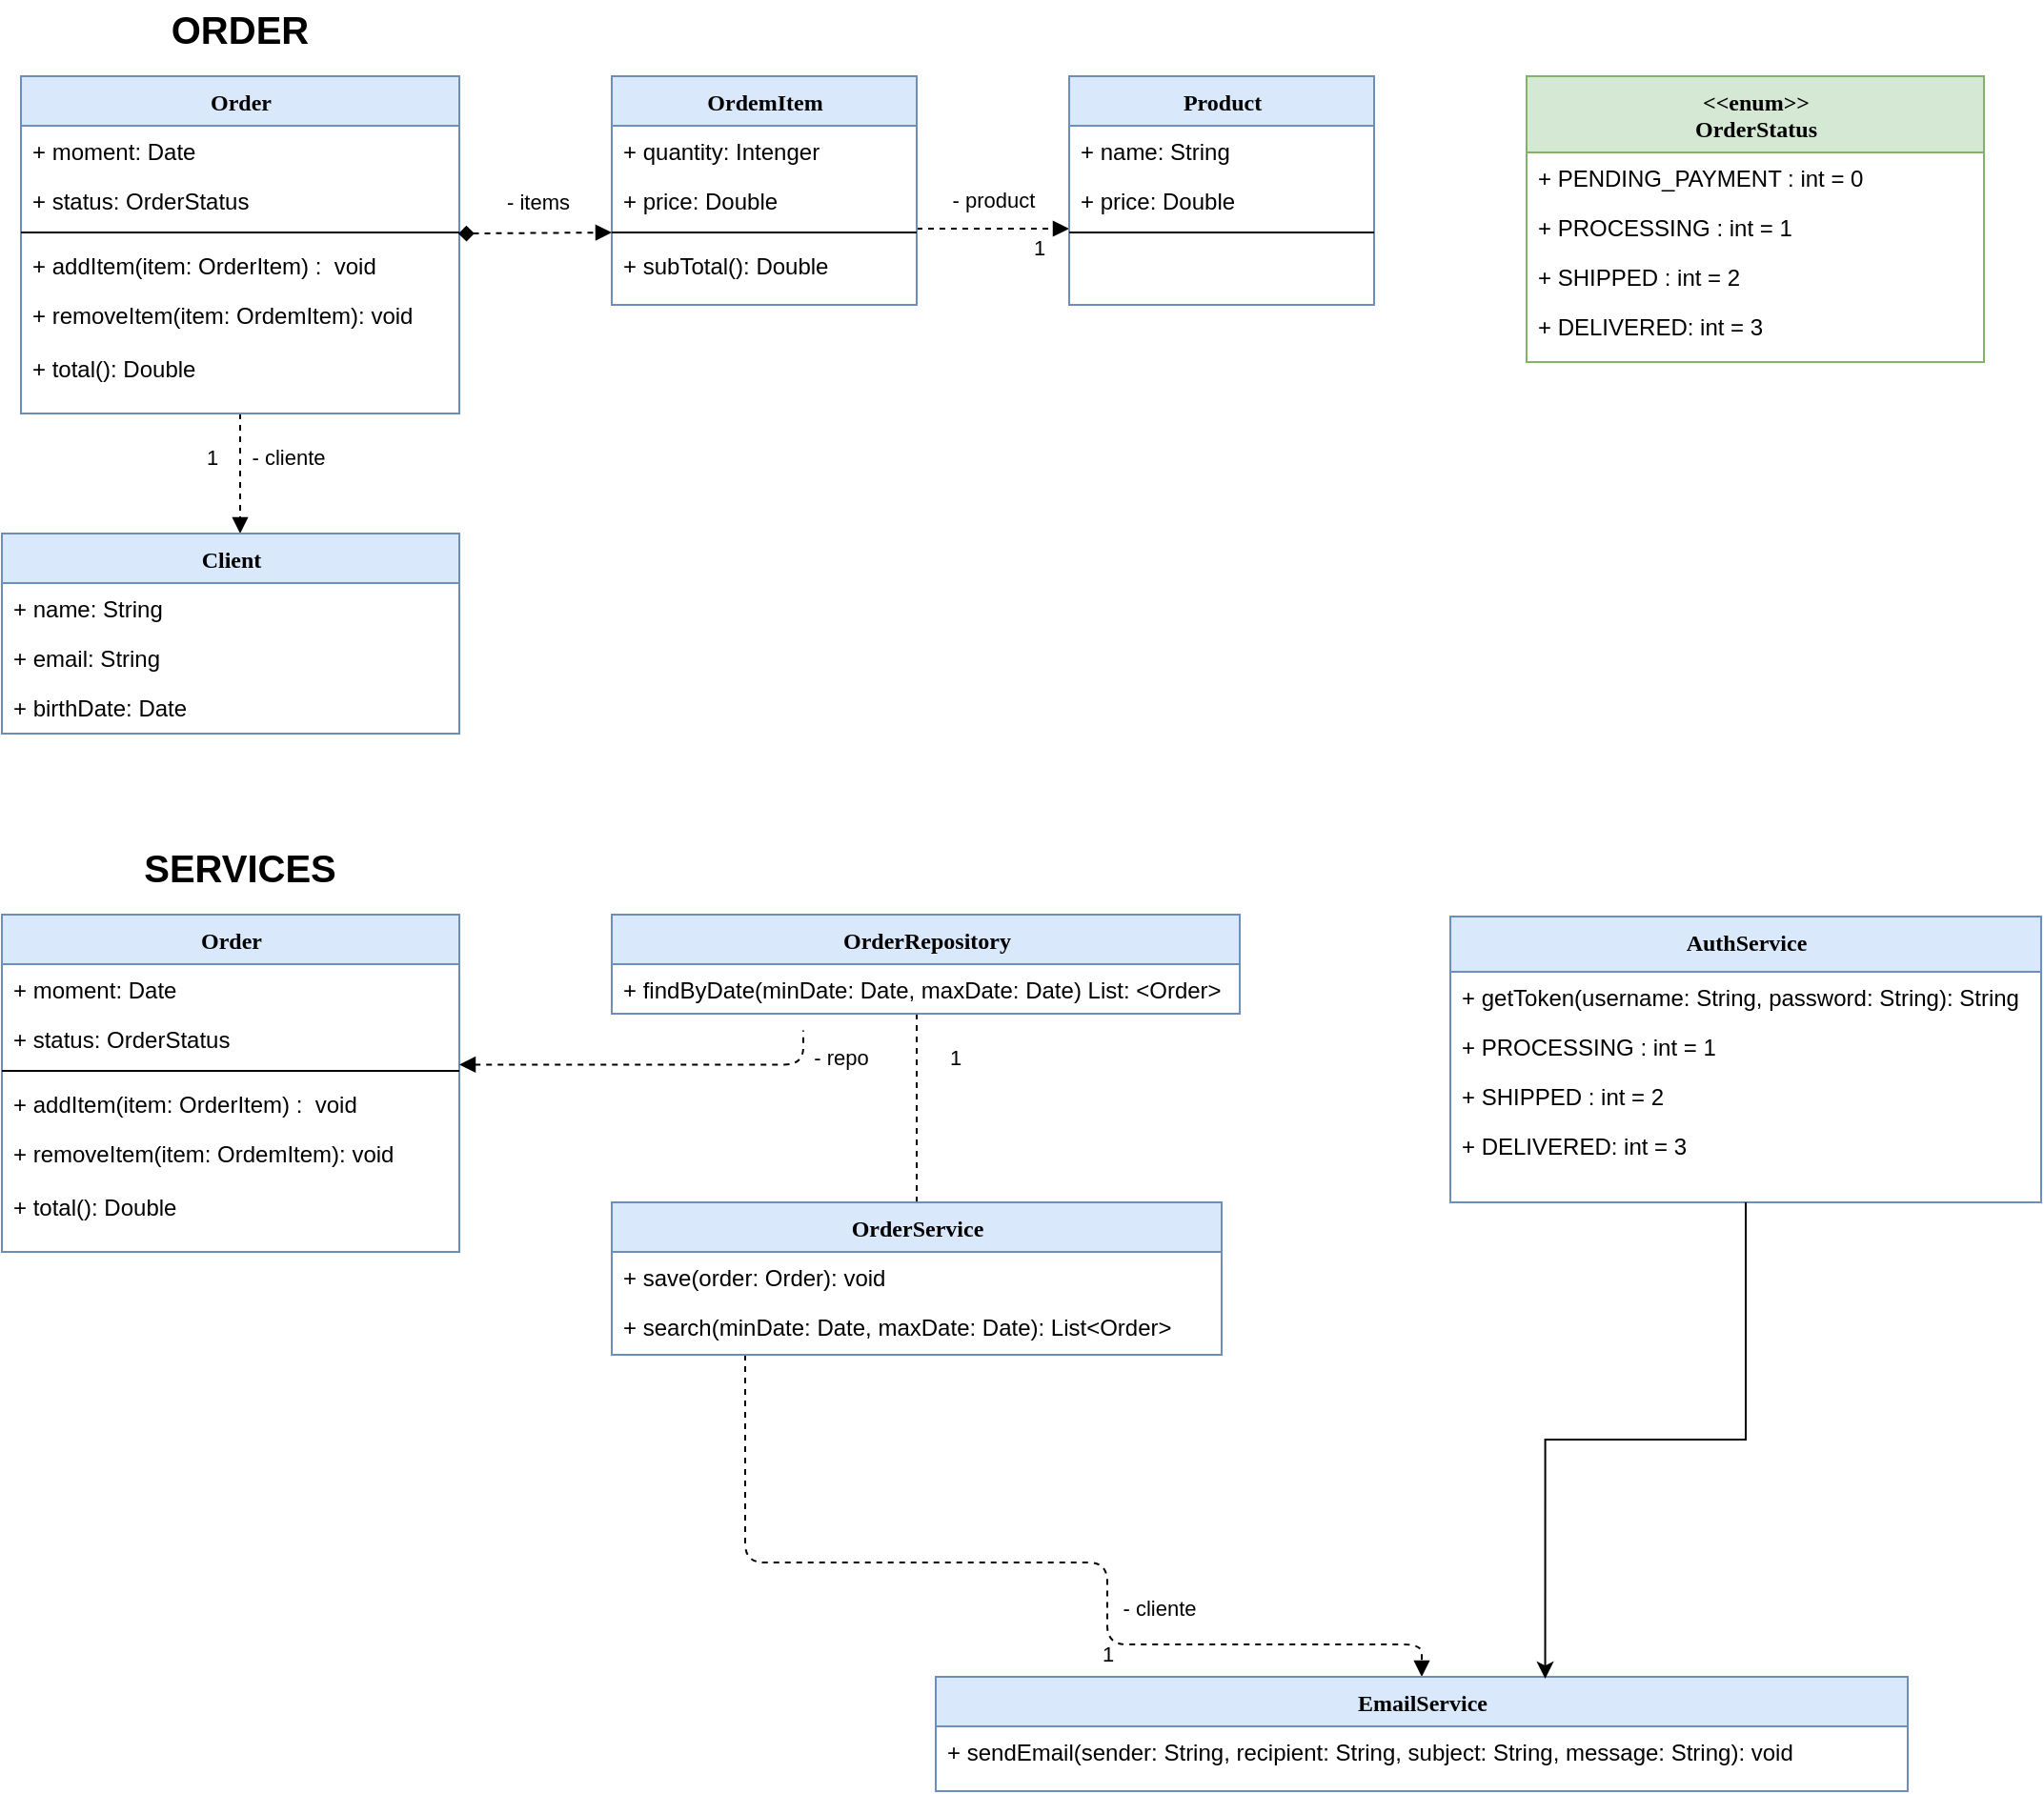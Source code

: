 <mxfile version="24.5.4" type="github">
  <diagram name="Page-1" id="9f46799a-70d6-7492-0946-bef42562c5a5">
    <mxGraphModel dx="1687" dy="878" grid="1" gridSize="10" guides="1" tooltips="1" connect="1" arrows="1" fold="1" page="1" pageScale="1" pageWidth="1100" pageHeight="850" background="none" math="0" shadow="0">
      <root>
        <mxCell id="0" />
        <mxCell id="1" parent="0" />
        <mxCell id="78961159f06e98e8-123" style="edgeStyle=orthogonalEdgeStyle;html=1;labelBackgroundColor=none;startFill=0;startSize=8;endArrow=block;endFill=1;endSize=6;fontFamily=Verdana;fontSize=12;dashed=1;" parent="1" source="78961159f06e98e8-17" target="78961159f06e98e8-69" edge="1">
          <mxGeometry relative="1" as="geometry">
            <Array as="points">
              <mxPoint x="200" y="390" />
              <mxPoint x="160" y="390" />
            </Array>
          </mxGeometry>
        </mxCell>
        <mxCell id="PZ1obBm4qTYsipL41cJ--20" value="- cliente" style="edgeLabel;html=1;align=center;verticalAlign=middle;resizable=0;points=[];" parent="78961159f06e98e8-123" vertex="1" connectable="0">
          <mxGeometry x="0.015" relative="1" as="geometry">
            <mxPoint x="25" y="-9" as="offset" />
          </mxGeometry>
        </mxCell>
        <mxCell id="PZ1obBm4qTYsipL41cJ--21" value="1" style="edgeLabel;html=1;align=center;verticalAlign=middle;resizable=0;points=[];" parent="78961159f06e98e8-123" vertex="1" connectable="0">
          <mxGeometry x="-0.167" relative="1" as="geometry">
            <mxPoint x="-15" y="-3" as="offset" />
          </mxGeometry>
        </mxCell>
        <mxCell id="78961159f06e98e8-17" value="Order" style="swimlane;html=1;fontStyle=1;align=center;verticalAlign=top;childLayout=stackLayout;horizontal=1;startSize=26;horizontalStack=0;resizeParent=1;resizeLast=0;collapsible=1;marginBottom=0;swimlaneFillColor=#ffffff;rounded=0;shadow=0;comic=0;labelBackgroundColor=none;strokeWidth=1;fillColor=#dae8fc;fontFamily=Verdana;fontSize=12;strokeColor=#6c8ebf;" parent="1" vertex="1">
          <mxGeometry x="90" y="80" width="230" height="177" as="geometry" />
        </mxCell>
        <mxCell id="78961159f06e98e8-21" value="+ moment: Date" style="text;html=1;strokeColor=none;fillColor=none;align=left;verticalAlign=top;spacingLeft=4;spacingRight=4;whiteSpace=wrap;overflow=hidden;rotatable=0;points=[[0,0.5],[1,0.5]];portConstraint=eastwest;" parent="78961159f06e98e8-17" vertex="1">
          <mxGeometry y="26" width="230" height="26" as="geometry" />
        </mxCell>
        <mxCell id="78961159f06e98e8-23" value="+ status: OrderStatus" style="text;html=1;strokeColor=none;fillColor=none;align=left;verticalAlign=top;spacingLeft=4;spacingRight=4;whiteSpace=wrap;overflow=hidden;rotatable=0;points=[[0,0.5],[1,0.5]];portConstraint=eastwest;" parent="78961159f06e98e8-17" vertex="1">
          <mxGeometry y="52" width="230" height="26" as="geometry" />
        </mxCell>
        <mxCell id="78961159f06e98e8-19" value="" style="line;html=1;strokeWidth=1;fillColor=none;align=left;verticalAlign=middle;spacingTop=-1;spacingLeft=3;spacingRight=3;rotatable=0;labelPosition=right;points=[];portConstraint=eastwest;" parent="78961159f06e98e8-17" vertex="1">
          <mxGeometry y="78" width="230" height="8" as="geometry" />
        </mxCell>
        <mxCell id="78961159f06e98e8-20" value="+ addItem(item: OrderItem) :&amp;nbsp; void" style="text;html=1;strokeColor=none;fillColor=none;align=left;verticalAlign=top;spacingLeft=4;spacingRight=4;whiteSpace=wrap;overflow=hidden;rotatable=0;points=[[0,0.5],[1,0.5]];portConstraint=eastwest;" parent="78961159f06e98e8-17" vertex="1">
          <mxGeometry y="86" width="230" height="26" as="geometry" />
        </mxCell>
        <mxCell id="78961159f06e98e8-27" value="+ removeItem(item: OrdemItem): void" style="text;html=1;strokeColor=none;fillColor=none;align=left;verticalAlign=top;spacingLeft=4;spacingRight=4;whiteSpace=wrap;overflow=hidden;rotatable=0;points=[[0,0.5],[1,0.5]];portConstraint=eastwest;" parent="78961159f06e98e8-17" vertex="1">
          <mxGeometry y="112" width="230" height="28" as="geometry" />
        </mxCell>
        <mxCell id="PZ1obBm4qTYsipL41cJ--2" value="+ total(): Double" style="text;html=1;strokeColor=none;fillColor=none;align=left;verticalAlign=top;spacingLeft=4;spacingRight=4;whiteSpace=wrap;overflow=hidden;rotatable=0;points=[[0,0.5],[1,0.5]];portConstraint=eastwest;" parent="78961159f06e98e8-17" vertex="1">
          <mxGeometry y="140" width="230" height="30" as="geometry" />
        </mxCell>
        <mxCell id="78961159f06e98e8-122" style="edgeStyle=elbowEdgeStyle;html=1;labelBackgroundColor=none;startFill=0;startSize=8;endArrow=block;endFill=1;endSize=6;fontFamily=Verdana;fontSize=12;elbow=horizontal;dashed=1;" parent="1" source="78961159f06e98e8-30" target="78961159f06e98e8-43" edge="1">
          <mxGeometry relative="1" as="geometry">
            <Array as="points">
              <mxPoint x="600" y="160" />
            </Array>
          </mxGeometry>
        </mxCell>
        <mxCell id="PZ1obBm4qTYsipL41cJ--6" value="- product" style="edgeLabel;html=1;align=center;verticalAlign=middle;resizable=0;points=[];" parent="78961159f06e98e8-122" vertex="1" connectable="0">
          <mxGeometry x="-0.333" y="-2" relative="1" as="geometry">
            <mxPoint x="13" y="-17" as="offset" />
          </mxGeometry>
        </mxCell>
        <mxCell id="PZ1obBm4qTYsipL41cJ--19" value="1" style="edgeLabel;html=1;align=center;verticalAlign=middle;resizable=0;points=[];" parent="78961159f06e98e8-122" vertex="1" connectable="0">
          <mxGeometry x="0.592" relative="1" as="geometry">
            <mxPoint y="10" as="offset" />
          </mxGeometry>
        </mxCell>
        <mxCell id="78961159f06e98e8-30" value="OrdemItem" style="swimlane;html=1;fontStyle=1;align=center;verticalAlign=top;childLayout=stackLayout;horizontal=1;startSize=26;horizontalStack=0;resizeParent=1;resizeLast=0;collapsible=1;marginBottom=0;swimlaneFillColor=#ffffff;rounded=0;shadow=0;comic=0;labelBackgroundColor=none;strokeWidth=1;fillColor=#dae8fc;fontFamily=Verdana;fontSize=12;strokeColor=#6c8ebf;" parent="1" vertex="1">
          <mxGeometry x="400" y="80" width="160" height="120" as="geometry" />
        </mxCell>
        <mxCell id="78961159f06e98e8-31" value="+ quantity: Intenger" style="text;html=1;strokeColor=none;fillColor=none;align=left;verticalAlign=top;spacingLeft=4;spacingRight=4;whiteSpace=wrap;overflow=hidden;rotatable=0;points=[[0,0.5],[1,0.5]];portConstraint=eastwest;" parent="78961159f06e98e8-30" vertex="1">
          <mxGeometry y="26" width="160" height="26" as="geometry" />
        </mxCell>
        <mxCell id="78961159f06e98e8-32" value="+ price: Double" style="text;html=1;strokeColor=none;fillColor=none;align=left;verticalAlign=top;spacingLeft=4;spacingRight=4;whiteSpace=wrap;overflow=hidden;rotatable=0;points=[[0,0.5],[1,0.5]];portConstraint=eastwest;" parent="78961159f06e98e8-30" vertex="1">
          <mxGeometry y="52" width="160" height="26" as="geometry" />
        </mxCell>
        <mxCell id="PZ1obBm4qTYsipL41cJ--14" value="" style="line;html=1;strokeWidth=1;fillColor=none;align=left;verticalAlign=middle;spacingTop=-1;spacingLeft=3;spacingRight=3;rotatable=0;labelPosition=right;points=[];portConstraint=eastwest;" parent="78961159f06e98e8-30" vertex="1">
          <mxGeometry y="78" width="160" height="8" as="geometry" />
        </mxCell>
        <mxCell id="78961159f06e98e8-39" value="+ subTotal(): Double" style="text;html=1;strokeColor=none;fillColor=none;align=left;verticalAlign=top;spacingLeft=4;spacingRight=4;whiteSpace=wrap;overflow=hidden;rotatable=0;points=[[0,0.5],[1,0.5]];portConstraint=eastwest;" parent="78961159f06e98e8-30" vertex="1">
          <mxGeometry y="86" width="160" height="26" as="geometry" />
        </mxCell>
        <mxCell id="78961159f06e98e8-43" value="Product" style="swimlane;html=1;fontStyle=1;align=center;verticalAlign=top;childLayout=stackLayout;horizontal=1;startSize=26;horizontalStack=0;resizeParent=1;resizeLast=0;collapsible=1;marginBottom=0;swimlaneFillColor=#ffffff;rounded=0;shadow=0;comic=0;labelBackgroundColor=none;strokeWidth=1;fillColor=#dae8fc;fontFamily=Verdana;fontSize=12;strokeColor=#6c8ebf;" parent="1" vertex="1">
          <mxGeometry x="640" y="80" width="160" height="120" as="geometry" />
        </mxCell>
        <mxCell id="78961159f06e98e8-44" value="+ name: String" style="text;html=1;strokeColor=none;fillColor=none;align=left;verticalAlign=top;spacingLeft=4;spacingRight=4;whiteSpace=wrap;overflow=hidden;rotatable=0;points=[[0,0.5],[1,0.5]];portConstraint=eastwest;" parent="78961159f06e98e8-43" vertex="1">
          <mxGeometry y="26" width="160" height="26" as="geometry" />
        </mxCell>
        <mxCell id="78961159f06e98e8-49" value="+ price: Double" style="text;html=1;strokeColor=none;fillColor=none;align=left;verticalAlign=top;spacingLeft=4;spacingRight=4;whiteSpace=wrap;overflow=hidden;rotatable=0;points=[[0,0.5],[1,0.5]];portConstraint=eastwest;" parent="78961159f06e98e8-43" vertex="1">
          <mxGeometry y="52" width="160" height="26" as="geometry" />
        </mxCell>
        <mxCell id="78961159f06e98e8-51" value="" style="line;html=1;strokeWidth=1;fillColor=none;align=left;verticalAlign=middle;spacingTop=-1;spacingLeft=3;spacingRight=3;rotatable=0;labelPosition=right;points=[];portConstraint=eastwest;" parent="78961159f06e98e8-43" vertex="1">
          <mxGeometry y="78" width="160" height="8" as="geometry" />
        </mxCell>
        <mxCell id="78961159f06e98e8-69" value="Client" style="swimlane;html=1;fontStyle=1;align=center;verticalAlign=top;childLayout=stackLayout;horizontal=1;startSize=26;horizontalStack=0;resizeParent=1;resizeLast=0;collapsible=1;marginBottom=0;swimlaneFillColor=#ffffff;rounded=0;shadow=0;comic=0;labelBackgroundColor=none;strokeWidth=1;fillColor=#dae8fc;fontFamily=Verdana;fontSize=12;strokeColor=#6c8ebf;" parent="1" vertex="1">
          <mxGeometry x="80" y="320" width="240" height="105" as="geometry" />
        </mxCell>
        <mxCell id="78961159f06e98e8-70" value="+ name: String" style="text;html=1;strokeColor=none;fillColor=none;align=left;verticalAlign=top;spacingLeft=4;spacingRight=4;whiteSpace=wrap;overflow=hidden;rotatable=0;points=[[0,0.5],[1,0.5]];portConstraint=eastwest;" parent="78961159f06e98e8-69" vertex="1">
          <mxGeometry y="26" width="240" height="26" as="geometry" />
        </mxCell>
        <mxCell id="78961159f06e98e8-71" value="+ email: String" style="text;html=1;strokeColor=none;fillColor=none;align=left;verticalAlign=top;spacingLeft=4;spacingRight=4;whiteSpace=wrap;overflow=hidden;rotatable=0;points=[[0,0.5],[1,0.5]];portConstraint=eastwest;" parent="78961159f06e98e8-69" vertex="1">
          <mxGeometry y="52" width="240" height="26" as="geometry" />
        </mxCell>
        <mxCell id="78961159f06e98e8-75" value="+ birthDate: Date" style="text;html=1;strokeColor=none;fillColor=none;align=left;verticalAlign=top;spacingLeft=4;spacingRight=4;whiteSpace=wrap;overflow=hidden;rotatable=0;points=[[0,0.5],[1,0.5]];portConstraint=eastwest;" parent="78961159f06e98e8-69" vertex="1">
          <mxGeometry y="78" width="240" height="26" as="geometry" />
        </mxCell>
        <mxCell id="78961159f06e98e8-108" value="&amp;lt;&amp;lt;enum&amp;gt;&amp;gt;&lt;div&gt;OrderStatus&lt;/div&gt;" style="swimlane;html=1;fontStyle=1;align=center;verticalAlign=top;childLayout=stackLayout;horizontal=1;startSize=40;horizontalStack=0;resizeParent=1;resizeLast=0;collapsible=1;marginBottom=0;swimlaneFillColor=#ffffff;rounded=0;shadow=0;comic=0;labelBackgroundColor=none;strokeWidth=1;fillColor=#d5e8d4;fontFamily=Verdana;fontSize=12;strokeColor=#82b366;" parent="1" vertex="1">
          <mxGeometry x="880" y="80" width="240" height="150" as="geometry" />
        </mxCell>
        <mxCell id="78961159f06e98e8-117" value="+ PENDING_PAYMENT : int = 0" style="text;html=1;strokeColor=none;fillColor=none;align=left;verticalAlign=top;spacingLeft=4;spacingRight=4;whiteSpace=wrap;overflow=hidden;rotatable=0;points=[[0,0.5],[1,0.5]];portConstraint=eastwest;" parent="78961159f06e98e8-108" vertex="1">
          <mxGeometry y="40" width="240" height="26" as="geometry" />
        </mxCell>
        <mxCell id="PZ1obBm4qTYsipL41cJ--10" value="+ PROCESSING : int = 1" style="text;html=1;strokeColor=none;fillColor=none;align=left;verticalAlign=top;spacingLeft=4;spacingRight=4;whiteSpace=wrap;overflow=hidden;rotatable=0;points=[[0,0.5],[1,0.5]];portConstraint=eastwest;" parent="78961159f06e98e8-108" vertex="1">
          <mxGeometry y="66" width="240" height="26" as="geometry" />
        </mxCell>
        <mxCell id="PZ1obBm4qTYsipL41cJ--11" value="+ SHIPPED : int = 2" style="text;html=1;strokeColor=none;fillColor=none;align=left;verticalAlign=top;spacingLeft=4;spacingRight=4;whiteSpace=wrap;overflow=hidden;rotatable=0;points=[[0,0.5],[1,0.5]];portConstraint=eastwest;" parent="78961159f06e98e8-108" vertex="1">
          <mxGeometry y="92" width="240" height="26" as="geometry" />
        </mxCell>
        <mxCell id="PZ1obBm4qTYsipL41cJ--12" value="+ DELIVERED: int = 3" style="text;html=1;strokeColor=none;fillColor=none;align=left;verticalAlign=top;spacingLeft=4;spacingRight=4;whiteSpace=wrap;overflow=hidden;rotatable=0;points=[[0,0.5],[1,0.5]];portConstraint=eastwest;" parent="78961159f06e98e8-108" vertex="1">
          <mxGeometry y="118" width="240" height="26" as="geometry" />
        </mxCell>
        <mxCell id="PZ1obBm4qTYsipL41cJ--3" style="edgeStyle=elbowEdgeStyle;html=1;labelBackgroundColor=none;startFill=1;endArrow=block;endFill=1;fontFamily=Verdana;fontSize=12;elbow=vertical;dashed=1;exitX=0.998;exitY=0.572;exitDx=0;exitDy=0;exitPerimeter=0;startArrow=diamond;" parent="1" source="78961159f06e98e8-19" target="78961159f06e98e8-30" edge="1">
          <mxGeometry relative="1" as="geometry">
            <mxPoint x="420" y="176.5" as="sourcePoint" />
            <mxPoint x="440" y="170" as="targetPoint" />
            <Array as="points">
              <mxPoint x="360" y="162" />
              <mxPoint x="550" y="121.5" />
              <mxPoint x="440" y="120.5" />
            </Array>
          </mxGeometry>
        </mxCell>
        <mxCell id="PZ1obBm4qTYsipL41cJ--4" value="- items" style="edgeLabel;html=1;align=center;verticalAlign=middle;resizable=0;points=[];" parent="PZ1obBm4qTYsipL41cJ--3" vertex="1" connectable="0">
          <mxGeometry x="0.27" y="1" relative="1" as="geometry">
            <mxPoint x="-10" y="-15" as="offset" />
          </mxGeometry>
        </mxCell>
        <mxCell id="PZ1obBm4qTYsipL41cJ--23" value="&lt;b&gt;&lt;font style=&quot;font-size: 20px;&quot;&gt;ORDER&lt;/font&gt;&lt;/b&gt;" style="text;strokeColor=none;align=center;fillColor=none;html=1;verticalAlign=middle;whiteSpace=wrap;rounded=0;" parent="1" vertex="1">
          <mxGeometry x="90" y="40" width="230" height="30" as="geometry" />
        </mxCell>
        <mxCell id="PZ1obBm4qTYsipL41cJ--24" value="&lt;b&gt;&lt;font style=&quot;font-size: 20px;&quot;&gt;SERVICES&lt;/font&gt;&lt;/b&gt;" style="text;strokeColor=none;align=center;fillColor=none;html=1;verticalAlign=middle;whiteSpace=wrap;rounded=0;" parent="1" vertex="1">
          <mxGeometry x="90" y="480" width="230" height="30" as="geometry" />
        </mxCell>
        <mxCell id="PZ1obBm4qTYsipL41cJ--25" style="edgeStyle=orthogonalEdgeStyle;html=1;labelBackgroundColor=none;startFill=0;startSize=8;endArrow=block;endFill=1;endSize=6;fontFamily=Verdana;fontSize=12;dashed=1;" parent="1" source="PZ1obBm4qTYsipL41cJ--43" target="PZ1obBm4qTYsipL41cJ--47" edge="1">
          <mxGeometry relative="1" as="geometry">
            <Array as="points">
              <mxPoint x="470" y="860" />
              <mxPoint x="660" y="860" />
              <mxPoint x="660" y="903" />
            </Array>
          </mxGeometry>
        </mxCell>
        <mxCell id="PZ1obBm4qTYsipL41cJ--26" value="- cliente" style="edgeLabel;html=1;align=center;verticalAlign=middle;resizable=0;points=[];" parent="PZ1obBm4qTYsipL41cJ--25" vertex="1" connectable="0">
          <mxGeometry x="0.015" relative="1" as="geometry">
            <mxPoint x="60" y="24" as="offset" />
          </mxGeometry>
        </mxCell>
        <mxCell id="PZ1obBm4qTYsipL41cJ--27" value="1" style="edgeLabel;html=1;align=center;verticalAlign=middle;resizable=0;points=[];" parent="PZ1obBm4qTYsipL41cJ--25" vertex="1" connectable="0">
          <mxGeometry x="-0.167" relative="1" as="geometry">
            <mxPoint x="81" y="48" as="offset" />
          </mxGeometry>
        </mxCell>
        <mxCell id="PZ1obBm4qTYsipL41cJ--28" value="Order" style="swimlane;html=1;fontStyle=1;align=center;verticalAlign=top;childLayout=stackLayout;horizontal=1;startSize=26;horizontalStack=0;resizeParent=1;resizeLast=0;collapsible=1;marginBottom=0;swimlaneFillColor=#ffffff;rounded=0;shadow=0;comic=0;labelBackgroundColor=none;strokeWidth=1;fillColor=#dae8fc;fontFamily=Verdana;fontSize=12;strokeColor=#6c8ebf;" parent="1" vertex="1">
          <mxGeometry x="80" y="520" width="240" height="177" as="geometry" />
        </mxCell>
        <mxCell id="PZ1obBm4qTYsipL41cJ--29" value="+ moment: Date" style="text;html=1;strokeColor=none;fillColor=none;align=left;verticalAlign=top;spacingLeft=4;spacingRight=4;whiteSpace=wrap;overflow=hidden;rotatable=0;points=[[0,0.5],[1,0.5]];portConstraint=eastwest;" parent="PZ1obBm4qTYsipL41cJ--28" vertex="1">
          <mxGeometry y="26" width="240" height="26" as="geometry" />
        </mxCell>
        <mxCell id="PZ1obBm4qTYsipL41cJ--30" value="+ status: OrderStatus" style="text;html=1;strokeColor=none;fillColor=none;align=left;verticalAlign=top;spacingLeft=4;spacingRight=4;whiteSpace=wrap;overflow=hidden;rotatable=0;points=[[0,0.5],[1,0.5]];portConstraint=eastwest;" parent="PZ1obBm4qTYsipL41cJ--28" vertex="1">
          <mxGeometry y="52" width="240" height="26" as="geometry" />
        </mxCell>
        <mxCell id="PZ1obBm4qTYsipL41cJ--31" value="" style="line;html=1;strokeWidth=1;fillColor=none;align=left;verticalAlign=middle;spacingTop=-1;spacingLeft=3;spacingRight=3;rotatable=0;labelPosition=right;points=[];portConstraint=eastwest;" parent="PZ1obBm4qTYsipL41cJ--28" vertex="1">
          <mxGeometry y="78" width="240" height="8" as="geometry" />
        </mxCell>
        <mxCell id="PZ1obBm4qTYsipL41cJ--32" value="+ addItem(item: OrderItem) :&amp;nbsp; void" style="text;html=1;strokeColor=none;fillColor=none;align=left;verticalAlign=top;spacingLeft=4;spacingRight=4;whiteSpace=wrap;overflow=hidden;rotatable=0;points=[[0,0.5],[1,0.5]];portConstraint=eastwest;" parent="PZ1obBm4qTYsipL41cJ--28" vertex="1">
          <mxGeometry y="86" width="240" height="26" as="geometry" />
        </mxCell>
        <mxCell id="PZ1obBm4qTYsipL41cJ--33" value="+ removeItem(item: OrdemItem): void" style="text;html=1;strokeColor=none;fillColor=none;align=left;verticalAlign=top;spacingLeft=4;spacingRight=4;whiteSpace=wrap;overflow=hidden;rotatable=0;points=[[0,0.5],[1,0.5]];portConstraint=eastwest;" parent="PZ1obBm4qTYsipL41cJ--28" vertex="1">
          <mxGeometry y="112" width="240" height="28" as="geometry" />
        </mxCell>
        <mxCell id="PZ1obBm4qTYsipL41cJ--34" value="+ total(): Double" style="text;html=1;strokeColor=none;fillColor=none;align=left;verticalAlign=top;spacingLeft=4;spacingRight=4;whiteSpace=wrap;overflow=hidden;rotatable=0;points=[[0,0.5],[1,0.5]];portConstraint=eastwest;" parent="PZ1obBm4qTYsipL41cJ--28" vertex="1">
          <mxGeometry y="140" width="240" height="30" as="geometry" />
        </mxCell>
        <mxCell id="PZ1obBm4qTYsipL41cJ--35" style="edgeStyle=elbowEdgeStyle;html=1;labelBackgroundColor=none;startFill=0;startSize=8;endArrow=none;endFill=0;endSize=6;fontFamily=Verdana;fontSize=12;elbow=horizontal;dashed=1;" parent="1" source="PZ1obBm4qTYsipL41cJ--38" target="PZ1obBm4qTYsipL41cJ--43" edge="1">
          <mxGeometry relative="1" as="geometry" />
        </mxCell>
        <mxCell id="PZ1obBm4qTYsipL41cJ--36" value="- repo" style="edgeLabel;html=1;align=center;verticalAlign=middle;resizable=0;points=[];" parent="PZ1obBm4qTYsipL41cJ--35" vertex="1" connectable="0">
          <mxGeometry x="-0.333" y="-2" relative="1" as="geometry">
            <mxPoint x="-38" y="-10" as="offset" />
          </mxGeometry>
        </mxCell>
        <mxCell id="PZ1obBm4qTYsipL41cJ--58" value="1" style="edgeLabel;html=1;align=center;verticalAlign=middle;resizable=0;points=[];" parent="PZ1obBm4qTYsipL41cJ--35" vertex="1" connectable="0">
          <mxGeometry x="-0.314" y="2" relative="1" as="geometry">
            <mxPoint x="18" y="-11" as="offset" />
          </mxGeometry>
        </mxCell>
        <mxCell id="PZ1obBm4qTYsipL41cJ--38" value="OrderRepository" style="swimlane;html=1;fontStyle=1;align=center;verticalAlign=top;childLayout=stackLayout;horizontal=1;startSize=26;horizontalStack=0;resizeParent=1;resizeLast=0;collapsible=1;marginBottom=0;swimlaneFillColor=#ffffff;rounded=0;shadow=0;comic=0;labelBackgroundColor=none;strokeWidth=1;fillColor=#dae8fc;fontFamily=Verdana;fontSize=12;strokeColor=#6c8ebf;" parent="1" vertex="1">
          <mxGeometry x="400" y="520" width="329.52" height="52" as="geometry" />
        </mxCell>
        <mxCell id="PZ1obBm4qTYsipL41cJ--39" value="+ findByDate(minDate: Date, maxDate: Date) List: &amp;lt;Order&amp;gt;" style="text;html=1;strokeColor=none;fillColor=none;align=left;verticalAlign=top;spacingLeft=4;spacingRight=4;whiteSpace=wrap;overflow=hidden;rotatable=0;points=[[0,0.5],[1,0.5]];portConstraint=eastwest;" parent="PZ1obBm4qTYsipL41cJ--38" vertex="1">
          <mxGeometry y="26" width="329.52" height="26" as="geometry" />
        </mxCell>
        <mxCell id="PZ1obBm4qTYsipL41cJ--43" value="OrderService" style="swimlane;html=1;fontStyle=1;align=center;verticalAlign=top;childLayout=stackLayout;horizontal=1;startSize=26;horizontalStack=0;resizeParent=1;resizeLast=0;collapsible=1;marginBottom=0;swimlaneFillColor=#ffffff;rounded=0;shadow=0;comic=0;labelBackgroundColor=none;strokeWidth=1;fillColor=#dae8fc;fontFamily=Verdana;fontSize=12;strokeColor=#6c8ebf;" parent="1" vertex="1">
          <mxGeometry x="400" y="671" width="320" height="80" as="geometry" />
        </mxCell>
        <mxCell id="PZ1obBm4qTYsipL41cJ--44" value="+ save(order: Order): void" style="text;html=1;strokeColor=none;fillColor=none;align=left;verticalAlign=top;spacingLeft=4;spacingRight=4;whiteSpace=wrap;overflow=hidden;rotatable=0;points=[[0,0.5],[1,0.5]];portConstraint=eastwest;" parent="PZ1obBm4qTYsipL41cJ--43" vertex="1">
          <mxGeometry y="26" width="320" height="26" as="geometry" />
        </mxCell>
        <mxCell id="PZ1obBm4qTYsipL41cJ--45" value="+ search(minDate: Date, maxDate: Date): List&amp;lt;Order&amp;gt;" style="text;html=1;strokeColor=none;fillColor=none;align=left;verticalAlign=top;spacingLeft=4;spacingRight=4;whiteSpace=wrap;overflow=hidden;rotatable=0;points=[[0,0.5],[1,0.5]];portConstraint=eastwest;" parent="PZ1obBm4qTYsipL41cJ--43" vertex="1">
          <mxGeometry y="52" width="320" height="26" as="geometry" />
        </mxCell>
        <mxCell id="PZ1obBm4qTYsipL41cJ--47" value="EmailService" style="swimlane;html=1;fontStyle=1;align=center;verticalAlign=top;childLayout=stackLayout;horizontal=1;startSize=26;horizontalStack=0;resizeParent=1;resizeLast=0;collapsible=1;marginBottom=0;swimlaneFillColor=#ffffff;rounded=0;shadow=0;comic=0;labelBackgroundColor=none;strokeWidth=1;fillColor=#dae8fc;fontFamily=Verdana;fontSize=12;strokeColor=#6c8ebf;" parent="1" vertex="1">
          <mxGeometry x="570" y="920" width="510" height="60" as="geometry" />
        </mxCell>
        <mxCell id="PZ1obBm4qTYsipL41cJ--48" value="+ sendEmail(sender: String, recipient: String, subject: String, message: String): void" style="text;html=1;strokeColor=none;fillColor=none;align=left;verticalAlign=top;spacingLeft=4;spacingRight=4;whiteSpace=wrap;overflow=hidden;rotatable=0;points=[[0,0.5],[1,0.5]];portConstraint=eastwest;" parent="PZ1obBm4qTYsipL41cJ--47" vertex="1">
          <mxGeometry y="26" width="510" height="26" as="geometry" />
        </mxCell>
        <mxCell id="PZ1obBm4qTYsipL41cJ--51" value="AuthService" style="swimlane;html=1;fontStyle=1;align=center;verticalAlign=top;childLayout=stackLayout;horizontal=1;startSize=29;horizontalStack=0;resizeParent=1;resizeLast=0;collapsible=1;marginBottom=0;swimlaneFillColor=default;rounded=0;shadow=0;comic=0;labelBackgroundColor=none;strokeWidth=1;fillColor=#dae8fc;fontFamily=Verdana;fontSize=12;strokeColor=#6c8ebf;swimlaneLine=1;glass=0;" parent="1" vertex="1">
          <mxGeometry x="840" y="521" width="310" height="150" as="geometry">
            <mxRectangle x="830" y="520" width="110" height="40" as="alternateBounds" />
          </mxGeometry>
        </mxCell>
        <mxCell id="PZ1obBm4qTYsipL41cJ--52" value="+ getToken(username: String, password: String): String" style="text;html=1;strokeColor=none;fillColor=none;align=left;verticalAlign=top;spacingLeft=4;spacingRight=4;whiteSpace=wrap;overflow=hidden;rotatable=0;points=[[0,0.5],[1,0.5]];portConstraint=eastwest;" parent="PZ1obBm4qTYsipL41cJ--51" vertex="1">
          <mxGeometry y="29" width="310" height="26" as="geometry" />
        </mxCell>
        <mxCell id="PZ1obBm4qTYsipL41cJ--53" value="+ PROCESSING : int = 1" style="text;html=1;strokeColor=none;fillColor=none;align=left;verticalAlign=top;spacingLeft=4;spacingRight=4;whiteSpace=wrap;overflow=hidden;rotatable=0;points=[[0,0.5],[1,0.5]];portConstraint=eastwest;" parent="PZ1obBm4qTYsipL41cJ--51" vertex="1">
          <mxGeometry y="55" width="310" height="26" as="geometry" />
        </mxCell>
        <mxCell id="PZ1obBm4qTYsipL41cJ--54" value="+ SHIPPED : int = 2" style="text;html=1;strokeColor=none;fillColor=none;align=left;verticalAlign=top;spacingLeft=4;spacingRight=4;whiteSpace=wrap;overflow=hidden;rotatable=0;points=[[0,0.5],[1,0.5]];portConstraint=eastwest;" parent="PZ1obBm4qTYsipL41cJ--51" vertex="1">
          <mxGeometry y="81" width="310" height="26" as="geometry" />
        </mxCell>
        <mxCell id="PZ1obBm4qTYsipL41cJ--55" value="+ DELIVERED: int = 3" style="text;html=1;strokeColor=none;fillColor=none;align=left;verticalAlign=top;spacingLeft=4;spacingRight=4;whiteSpace=wrap;overflow=hidden;rotatable=0;points=[[0,0.5],[1,0.5]];portConstraint=eastwest;" parent="PZ1obBm4qTYsipL41cJ--51" vertex="1">
          <mxGeometry y="107" width="310" height="26" as="geometry" />
        </mxCell>
        <mxCell id="PZ1obBm4qTYsipL41cJ--56" style="edgeStyle=elbowEdgeStyle;html=1;labelBackgroundColor=none;startFill=1;endArrow=none;endFill=0;fontFamily=Verdana;fontSize=12;elbow=vertical;dashed=1;startArrow=block;" parent="1" source="PZ1obBm4qTYsipL41cJ--28" edge="1">
          <mxGeometry relative="1" as="geometry">
            <mxPoint x="340.0" y="611.286" as="sourcePoint" />
            <mxPoint x="500.48" y="580.71" as="targetPoint" />
            <Array as="points">
              <mxPoint x="500.48" y="598.71" />
              <mxPoint x="380.48" y="620.71" />
              <mxPoint x="570.48" y="580.21" />
              <mxPoint x="460.48" y="579.21" />
            </Array>
          </mxGeometry>
        </mxCell>
        <mxCell id="PZ1obBm4qTYsipL41cJ--59" style="edgeStyle=orthogonalEdgeStyle;rounded=0;orthogonalLoop=1;jettySize=auto;html=1;entryX=0.627;entryY=0.017;entryDx=0;entryDy=0;entryPerimeter=0;" parent="1" source="PZ1obBm4qTYsipL41cJ--51" target="PZ1obBm4qTYsipL41cJ--47" edge="1">
          <mxGeometry relative="1" as="geometry" />
        </mxCell>
      </root>
    </mxGraphModel>
  </diagram>
</mxfile>
